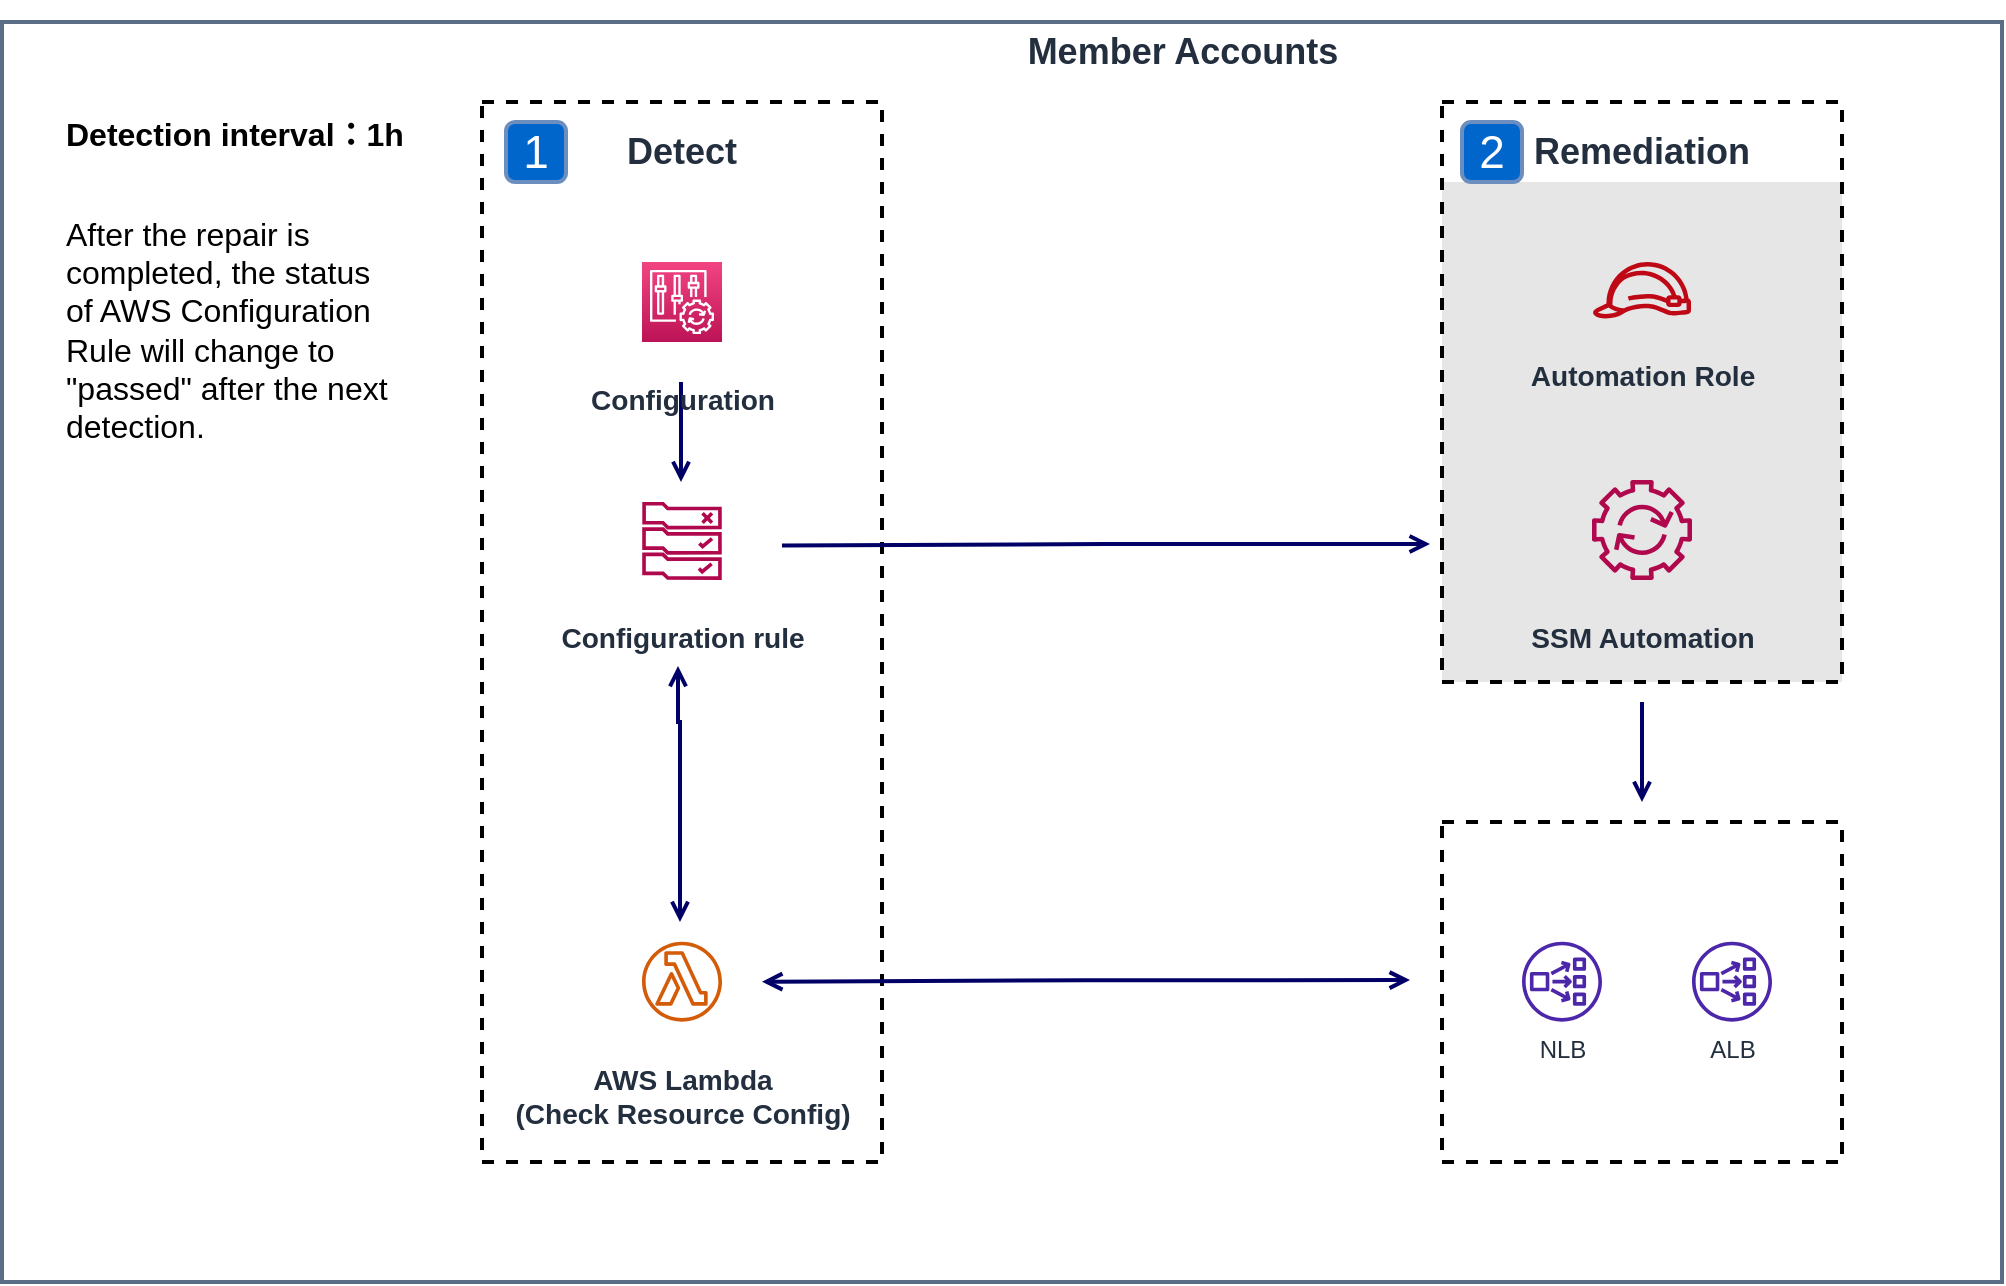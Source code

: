 <mxfile version="16.2.1" type="github">
  <diagram id="wK-yXuyg6ko_bYqxtgu8" name="Page-1">
    <mxGraphModel dx="2013" dy="2249" grid="1" gridSize="10" guides="1" tooltips="1" connect="1" arrows="1" fold="1" page="1" pageScale="1" pageWidth="827" pageHeight="1169" math="0" shadow="0">
      <root>
        <mxCell id="0" />
        <mxCell id="1" parent="0" />
        <mxCell id="b12nW1j8Qad7O9ZehorL-42" value="" style="fillColor=default;strokeColor=#5A6C86;verticalAlign=top;fontStyle=0;fontColor=default;strokeWidth=2;" parent="1" vertex="1">
          <mxGeometry x="-640" y="40" width="1000" height="630" as="geometry" />
        </mxCell>
        <mxCell id="b12nW1j8Qad7O9ZehorL-43" value="" style="rounded=0;whiteSpace=wrap;html=1;dashed=0;sketch=0;pointerEvents=1;fontFamily=Helvetica;fontSize=12;fontColor=#232F3E;fillColor=#E6E6E6;gradientColor=none;strokeColor=none;" parent="1" vertex="1">
          <mxGeometry x="80" y="120" width="200" height="250" as="geometry" />
        </mxCell>
        <mxCell id="b12nW1j8Qad7O9ZehorL-44" value="" style="rounded=0;whiteSpace=wrap;html=1;strokeWidth=2;fillColor=none;dashed=1;" parent="1" vertex="1">
          <mxGeometry x="-400" y="80" width="200" height="530" as="geometry" />
        </mxCell>
        <mxCell id="b12nW1j8Qad7O9ZehorL-45" value="" style="rounded=0;whiteSpace=wrap;html=1;strokeWidth=2;fillColor=none;dashed=1;" parent="1" vertex="1">
          <mxGeometry x="80" y="440" width="200" height="170" as="geometry" />
        </mxCell>
        <mxCell id="b12nW1j8Qad7O9ZehorL-46" value="&lt;font color=&quot;#ffffff&quot; style=&quot;font-size: 23px&quot;&gt;1&lt;/font&gt;" style="rounded=1;whiteSpace=wrap;html=1;strokeWidth=2;fillColor=#0066CC;gradientColor=none;strokeColor=#6c8ebf;aspect=fixed;" parent="1" vertex="1">
          <mxGeometry x="-388" y="90" width="30" height="30" as="geometry" />
        </mxCell>
        <mxCell id="b12nW1j8Qad7O9ZehorL-48" value="" style="rounded=0;whiteSpace=wrap;html=1;strokeWidth=2;fillColor=none;dashed=1;" parent="1" vertex="1">
          <mxGeometry x="80" y="80" width="200" height="290" as="geometry" />
        </mxCell>
        <mxCell id="b12nW1j8Qad7O9ZehorL-53" value="&lt;font color=&quot;#ffffff&quot; style=&quot;font-size: 23px&quot;&gt;2&lt;/font&gt;" style="rounded=1;whiteSpace=wrap;html=1;strokeWidth=2;fillColor=#0066CC;gradientColor=none;strokeColor=#6c8ebf;aspect=fixed;" parent="1" vertex="1">
          <mxGeometry x="90" y="90" width="30" height="30" as="geometry" />
        </mxCell>
        <mxCell id="b12nW1j8Qad7O9ZehorL-54" value="&lt;h2&gt;Detect&lt;/h2&gt;" style="text;html=1;strokeColor=none;fillColor=none;align=center;verticalAlign=middle;whiteSpace=wrap;rounded=0;dashed=0;sketch=0;pointerEvents=1;fontFamily=Helvetica;fontSize=12;fontColor=#232F3E;" parent="1" vertex="1">
          <mxGeometry x="-330" y="90" width="60" height="30" as="geometry" />
        </mxCell>
        <mxCell id="b12nW1j8Qad7O9ZehorL-56" value="&lt;h2&gt;Remediation&lt;/h2&gt;" style="text;html=1;strokeColor=none;fillColor=none;align=center;verticalAlign=middle;whiteSpace=wrap;rounded=0;dashed=0;sketch=0;pointerEvents=1;fontFamily=Helvetica;fontSize=12;fontColor=#232F3E;" parent="1" vertex="1">
          <mxGeometry x="150" y="90" width="60" height="30" as="geometry" />
        </mxCell>
        <mxCell id="b12nW1j8Qad7O9ZehorL-58" value="&lt;h3&gt;AWS Lambda&lt;br&gt;(Check Resource Config)&lt;/h3&gt;&lt;h3&gt;&lt;br&gt;&lt;/h3&gt;&lt;div&gt;&lt;br&gt;&lt;/div&gt;" style="sketch=0;outlineConnect=0;fontColor=#232F3E;gradientColor=none;fillColor=#D45B07;strokeColor=none;dashed=0;verticalLabelPosition=bottom;verticalAlign=top;align=center;html=1;fontSize=12;fontStyle=0;aspect=fixed;pointerEvents=1;shape=mxgraph.aws4.lambda_function;fontFamily=Helvetica;" parent="1" vertex="1">
          <mxGeometry x="-320" y="499.82" width="40" height="40" as="geometry" />
        </mxCell>
        <mxCell id="b12nW1j8Qad7O9ZehorL-62" value="&lt;h3&gt;Automation Role&lt;/h3&gt;" style="sketch=0;outlineConnect=0;fontColor=#232F3E;gradientColor=none;fillColor=#BF0816;strokeColor=none;dashed=0;verticalLabelPosition=bottom;verticalAlign=top;align=center;html=1;fontSize=12;fontStyle=0;aspect=fixed;pointerEvents=1;shape=mxgraph.aws4.role;rounded=0;fontFamily=Helvetica;" parent="1" vertex="1">
          <mxGeometry x="155" y="160.0" width="50" height="28.2" as="geometry" />
        </mxCell>
        <mxCell id="b12nW1j8Qad7O9ZehorL-63" value="&lt;h3&gt;SSM Automation&lt;/h3&gt;" style="sketch=0;outlineConnect=0;fontColor=#232F3E;gradientColor=none;fillColor=#B0084D;strokeColor=none;dashed=0;verticalLabelPosition=bottom;verticalAlign=top;align=center;html=1;fontSize=12;fontStyle=0;aspect=fixed;pointerEvents=1;shape=mxgraph.aws4.automation;rounded=0;fontFamily=Helvetica;" parent="1" vertex="1">
          <mxGeometry x="155" y="268.97" width="50" height="50" as="geometry" />
        </mxCell>
        <mxCell id="b12nW1j8Qad7O9ZehorL-67" value="" style="edgeStyle=orthogonalEdgeStyle;html=1;endArrow=open;elbow=vertical;startArrow=open;startFill=0;strokeColor=#000066;rounded=0;fontFamily=Helvetica;fontSize=12;fontColor=#232F3E;strokeWidth=2;endSize=6;endFill=0;" parent="1" edge="1">
          <mxGeometry width="100" relative="1" as="geometry">
            <mxPoint x="-302" y="362" as="sourcePoint" />
            <mxPoint x="-301" y="490" as="targetPoint" />
            <Array as="points">
              <mxPoint x="-302" y="390" />
              <mxPoint x="-301" y="390" />
            </Array>
          </mxGeometry>
        </mxCell>
        <mxCell id="b12nW1j8Qad7O9ZehorL-68" value="" style="edgeStyle=orthogonalEdgeStyle;html=1;endArrow=none;elbow=vertical;startArrow=open;startFill=0;strokeColor=#000066;rounded=0;fontFamily=Helvetica;fontSize=12;fontColor=#232F3E;strokeWidth=2;endSize=6;" parent="1" edge="1">
          <mxGeometry width="100" relative="1" as="geometry">
            <mxPoint x="-300.5" y="270" as="sourcePoint" />
            <mxPoint x="-300.5" y="220" as="targetPoint" />
          </mxGeometry>
        </mxCell>
        <mxCell id="b12nW1j8Qad7O9ZehorL-69" value="" style="edgeStyle=orthogonalEdgeStyle;html=1;endArrow=none;elbow=vertical;startArrow=open;startFill=0;strokeColor=#000066;rounded=0;fontFamily=Helvetica;fontSize=12;fontColor=#232F3E;strokeWidth=2;endSize=6;" parent="1" edge="1">
          <mxGeometry width="100" relative="1" as="geometry">
            <mxPoint x="74" y="301" as="sourcePoint" />
            <mxPoint x="-250" y="301.79" as="targetPoint" />
            <Array as="points">
              <mxPoint x="-88" y="301" />
              <mxPoint x="-88" y="302" />
            </Array>
          </mxGeometry>
        </mxCell>
        <mxCell id="b12nW1j8Qad7O9ZehorL-76" value="&lt;h2&gt;Member Accounts&lt;/h2&gt;" style="text;html=1;strokeColor=none;fillColor=none;align=center;verticalAlign=middle;whiteSpace=wrap;rounded=0;dashed=0;sketch=0;pointerEvents=1;fontFamily=Helvetica;fontSize=12;fontColor=#232F3E;" parent="1" vertex="1">
          <mxGeometry x="-132.5" y="40" width="165" height="30" as="geometry" />
        </mxCell>
        <mxCell id="b12nW1j8Qad7O9ZehorL-78" value="&lt;h3&gt;Configuration&lt;/h3&gt;" style="sketch=0;points=[[0,0,0],[0.25,0,0],[0.5,0,0],[0.75,0,0],[1,0,0],[0,1,0],[0.25,1,0],[0.5,1,0],[0.75,1,0],[1,1,0],[0,0.25,0],[0,0.5,0],[0,0.75,0],[1,0.25,0],[1,0.5,0],[1,0.75,0]];points=[[0,0,0],[0.25,0,0],[0.5,0,0],[0.75,0,0],[1,0,0],[0,1,0],[0.25,1,0],[0.5,1,0],[0.75,1,0],[1,1,0],[0,0.25,0],[0,0.5,0],[0,0.75,0],[1,0.25,0],[1,0.5,0],[1,0.75,0]];outlineConnect=0;fontColor=#232F3E;gradientColor=#F34482;gradientDirection=north;fillColor=#BC1356;strokeColor=#ffffff;dashed=0;verticalLabelPosition=bottom;verticalAlign=top;align=center;html=1;fontSize=12;fontStyle=0;aspect=fixed;shape=mxgraph.aws4.resourceIcon;resIcon=mxgraph.aws4.config;" parent="1" vertex="1">
          <mxGeometry x="-320" y="160" width="40" height="40" as="geometry" />
        </mxCell>
        <mxCell id="b12nW1j8Qad7O9ZehorL-79" value="&lt;h3&gt;Configuration rule&lt;/h3&gt;" style="sketch=0;outlineConnect=0;fontColor=#232F3E;gradientColor=none;fillColor=#B0084D;strokeColor=none;dashed=0;verticalLabelPosition=bottom;verticalAlign=top;align=center;html=1;fontSize=12;fontStyle=0;aspect=fixed;pointerEvents=1;shape=mxgraph.aws4.rule_2;" parent="1" vertex="1">
          <mxGeometry x="-320" y="280" width="40" height="38.97" as="geometry" />
        </mxCell>
        <mxCell id="b12nW1j8Qad7O9ZehorL-81" value="NLB" style="sketch=0;outlineConnect=0;fontColor=#232F3E;gradientColor=none;fillColor=#4D27AA;strokeColor=none;dashed=0;verticalLabelPosition=bottom;verticalAlign=top;align=center;html=1;fontSize=12;fontStyle=0;aspect=fixed;pointerEvents=1;shape=mxgraph.aws4.network_load_balancer;" parent="1" vertex="1">
          <mxGeometry x="120" y="499.82" width="40" height="40" as="geometry" />
        </mxCell>
        <mxCell id="b12nW1j8Qad7O9ZehorL-82" value="" style="edgeStyle=orthogonalEdgeStyle;html=1;endArrow=open;elbow=vertical;startArrow=open;startFill=0;strokeColor=#000066;rounded=0;fontFamily=Helvetica;fontSize=12;fontColor=#232F3E;strokeWidth=2;endSize=6;endFill=0;" parent="1" edge="1">
          <mxGeometry width="100" relative="1" as="geometry">
            <mxPoint x="64" y="519.05" as="sourcePoint" />
            <mxPoint x="-260" y="519.84" as="targetPoint" />
            <Array as="points">
              <mxPoint x="-98" y="519.05" />
              <mxPoint x="-98" y="520.05" />
            </Array>
          </mxGeometry>
        </mxCell>
        <mxCell id="b12nW1j8Qad7O9ZehorL-83" value="" style="edgeStyle=orthogonalEdgeStyle;html=1;endArrow=open;elbow=vertical;startArrow=none;startFill=0;strokeColor=#000066;rounded=0;fontFamily=Helvetica;fontSize=12;fontColor=#232F3E;strokeWidth=2;endSize=6;endFill=0;" parent="1" edge="1">
          <mxGeometry width="100" relative="1" as="geometry">
            <mxPoint x="179" y="381" as="sourcePoint" />
            <mxPoint x="180" y="430" as="targetPoint" />
            <Array as="points">
              <mxPoint x="180" y="381" />
            </Array>
          </mxGeometry>
        </mxCell>
        <mxCell id="b12nW1j8Qad7O9ZehorL-84" value="ALB" style="sketch=0;outlineConnect=0;fontColor=#232F3E;gradientColor=none;fillColor=#4D27AA;strokeColor=none;dashed=0;verticalLabelPosition=bottom;verticalAlign=top;align=center;html=1;fontSize=12;fontStyle=0;aspect=fixed;pointerEvents=1;shape=mxgraph.aws4.network_load_balancer;" parent="1" vertex="1">
          <mxGeometry x="205" y="499.82" width="40" height="40" as="geometry" />
        </mxCell>
        <mxCell id="BbLk0o52IuSlc9WZnGBw-1" value="&lt;b&gt;&lt;font style=&quot;font-size: 16px&quot;&gt;Detection interval：1h&lt;/font&gt;&lt;/b&gt;" style="text;whiteSpace=wrap;html=1;" parent="1" vertex="1">
          <mxGeometry x="-610" y="80" width="180" height="30" as="geometry" />
        </mxCell>
        <mxCell id="BbLk0o52IuSlc9WZnGBw-2" value="After the repair is completed, the status of AWS Configuration Rule will change to &quot;passed&quot; after the next detection." style="text;whiteSpace=wrap;html=1;fontSize=16;" parent="1" vertex="1">
          <mxGeometry x="-610" y="130" width="170" height="150" as="geometry" />
        </mxCell>
      </root>
    </mxGraphModel>
  </diagram>
</mxfile>
